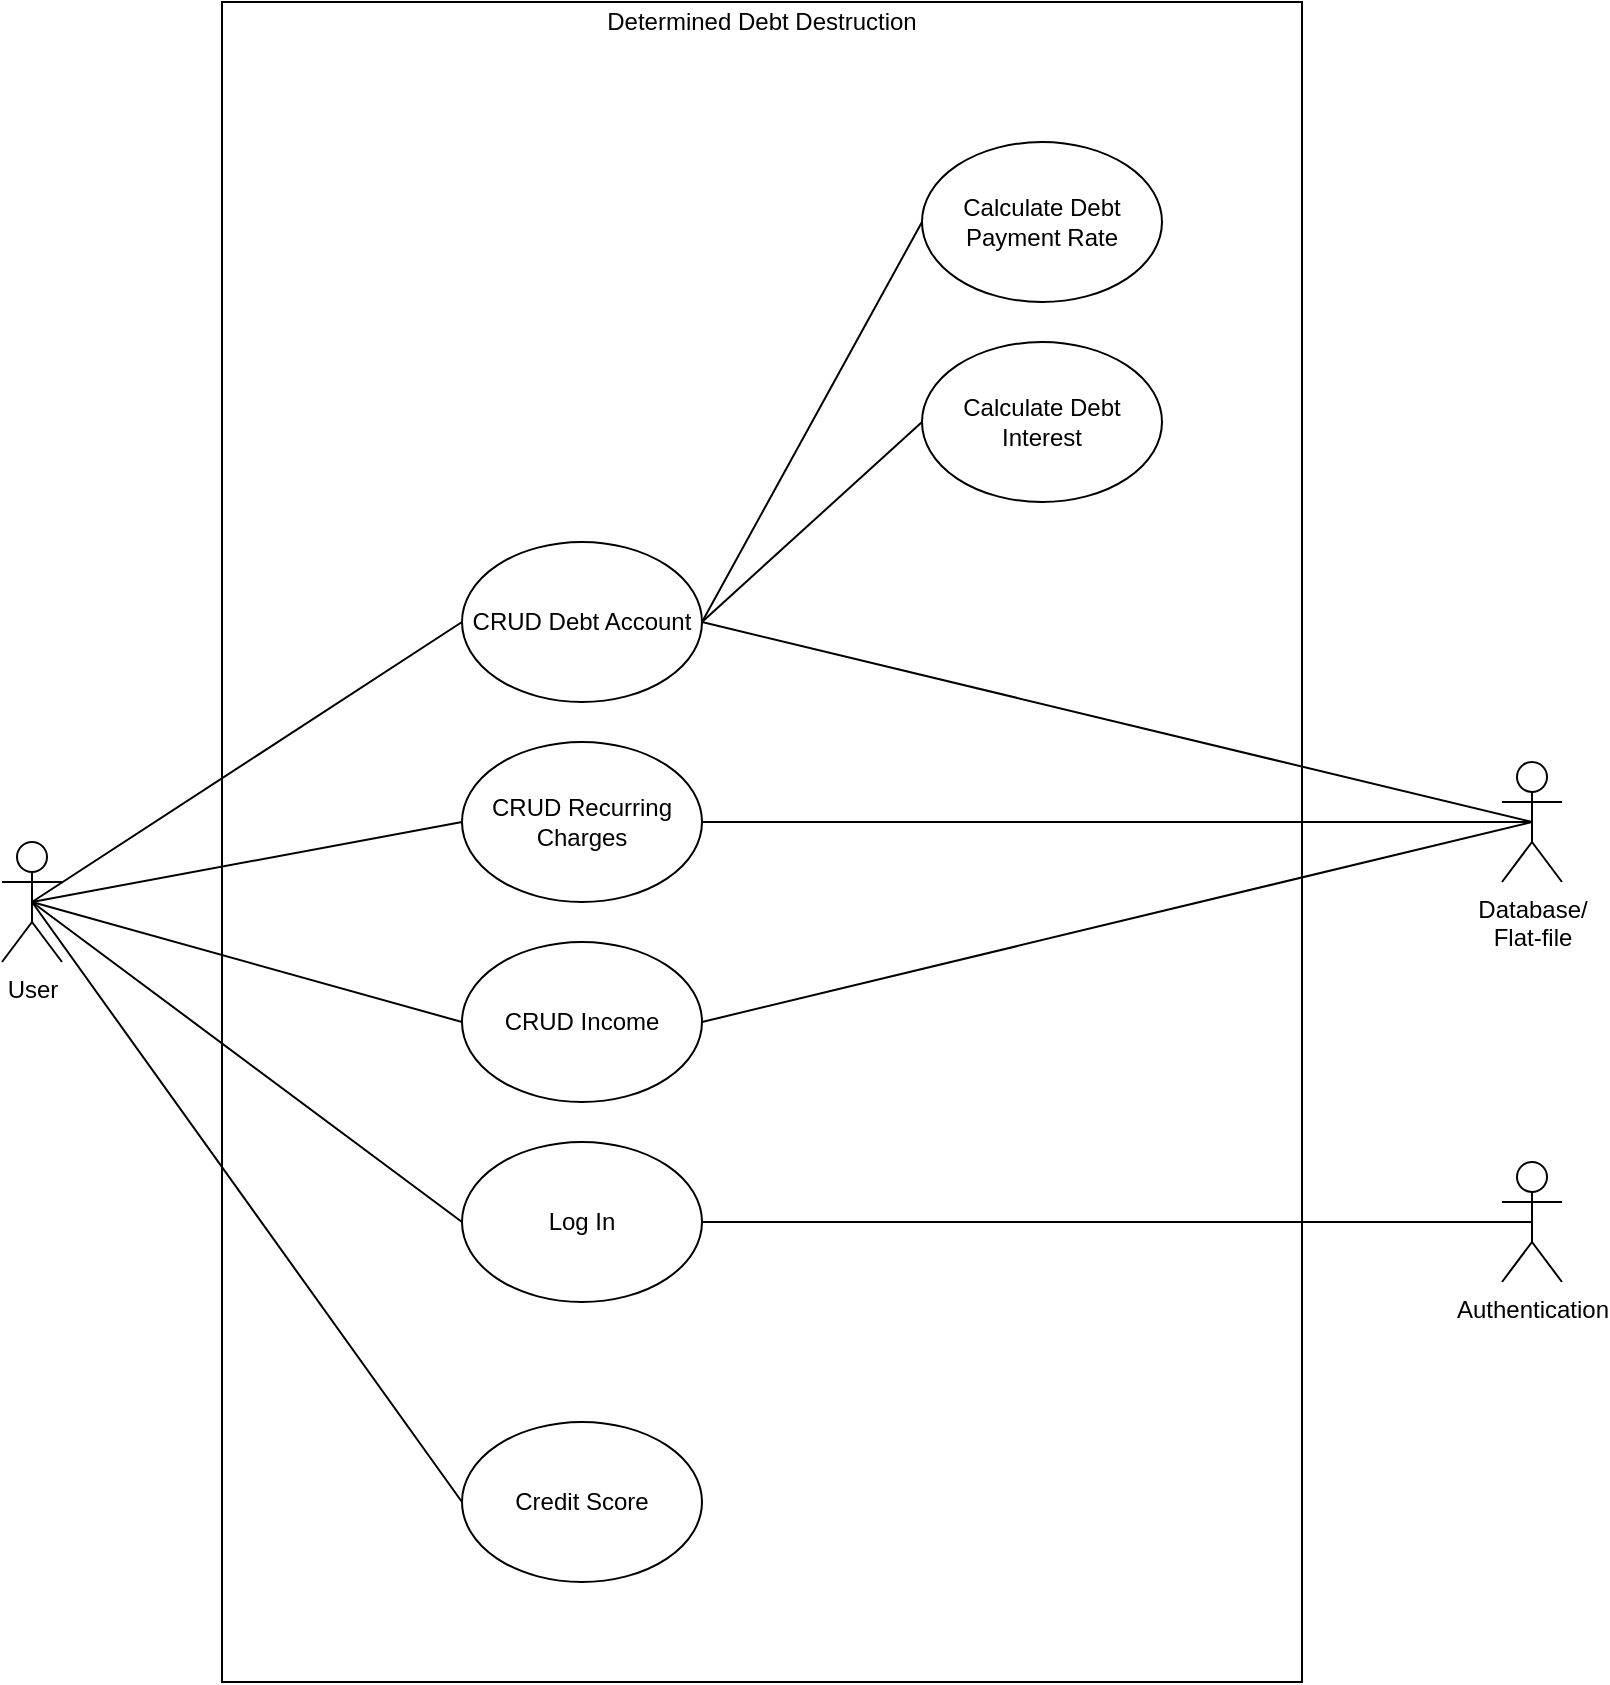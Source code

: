 <mxfile version="15.0.3" type="github">
  <diagram id="iCk0-uuXN-dzac4KxJ9Y" name="Page-1">
    <mxGraphModel dx="1422" dy="786" grid="1" gridSize="10" guides="1" tooltips="1" connect="1" arrows="1" fold="1" page="1" pageScale="1" pageWidth="850" pageHeight="1100" math="0" shadow="0">
      <root>
        <mxCell id="0" />
        <mxCell id="1" parent="0" />
        <mxCell id="8YqOOLgah7Gyamwj7_4v-40" value="Determined Debt Destruction&lt;br&gt;&lt;br&gt;&lt;br&gt;&lt;br&gt;&lt;br&gt;&lt;br&gt;&lt;br&gt;&lt;br&gt;&lt;br&gt;&lt;br&gt;&lt;br&gt;&lt;br&gt;&lt;br&gt;&lt;br&gt;&lt;br&gt;&lt;br&gt;&lt;br&gt;&lt;br&gt;&lt;br&gt;&lt;br&gt;&lt;br&gt;&lt;br&gt;&lt;br&gt;&lt;br&gt;&lt;br&gt;&lt;br&gt;&lt;br&gt;&lt;br&gt;&lt;br&gt;&lt;br&gt;&lt;br&gt;&lt;br&gt;&lt;br&gt;&lt;br&gt;&lt;br&gt;&lt;br&gt;&lt;br&gt;&lt;br&gt;&lt;br&gt;&lt;br&gt;&lt;br&gt;&lt;br&gt;&lt;br&gt;&lt;br&gt;&lt;br&gt;&lt;br&gt;&lt;br&gt;&lt;br&gt;&lt;br&gt;&lt;br&gt;&lt;br&gt;&lt;br&gt;&lt;br&gt;&lt;br&gt;&lt;br&gt;&lt;br&gt;&lt;br&gt;&lt;br&gt;" style="rounded=0;whiteSpace=wrap;html=1;" vertex="1" parent="1">
          <mxGeometry x="140" y="90" width="540" height="840" as="geometry" />
        </mxCell>
        <mxCell id="8YqOOLgah7Gyamwj7_4v-1" value="User" style="shape=umlActor;verticalLabelPosition=bottom;verticalAlign=top;html=1;outlineConnect=0;" vertex="1" parent="1">
          <mxGeometry x="30" y="510" width="30" height="60" as="geometry" />
        </mxCell>
        <mxCell id="8YqOOLgah7Gyamwj7_4v-3" value="CRUD Debt Account" style="ellipse;whiteSpace=wrap;html=1;" vertex="1" parent="1">
          <mxGeometry x="260" y="360" width="120" height="80" as="geometry" />
        </mxCell>
        <mxCell id="8YqOOLgah7Gyamwj7_4v-7" value="CRUD Recurring Charges" style="ellipse;whiteSpace=wrap;html=1;" vertex="1" parent="1">
          <mxGeometry x="260" y="460" width="120" height="80" as="geometry" />
        </mxCell>
        <mxCell id="8YqOOLgah7Gyamwj7_4v-12" value="CRUD Income" style="ellipse;whiteSpace=wrap;html=1;" vertex="1" parent="1">
          <mxGeometry x="260" y="560" width="120" height="80" as="geometry" />
        </mxCell>
        <mxCell id="8YqOOLgah7Gyamwj7_4v-15" value="Calculate Debt Payment Rate" style="ellipse;whiteSpace=wrap;html=1;" vertex="1" parent="1">
          <mxGeometry x="490" y="160" width="120" height="80" as="geometry" />
        </mxCell>
        <mxCell id="8YqOOLgah7Gyamwj7_4v-16" value="Calculate Debt Interest" style="ellipse;whiteSpace=wrap;html=1;" vertex="1" parent="1">
          <mxGeometry x="490" y="260" width="120" height="80" as="geometry" />
        </mxCell>
        <mxCell id="8YqOOLgah7Gyamwj7_4v-23" value="" style="endArrow=none;html=1;exitX=1;exitY=0.5;exitDx=0;exitDy=0;entryX=0;entryY=0.5;entryDx=0;entryDy=0;" edge="1" parent="1" source="8YqOOLgah7Gyamwj7_4v-3" target="8YqOOLgah7Gyamwj7_4v-15">
          <mxGeometry width="50" height="50" relative="1" as="geometry">
            <mxPoint x="410" y="330" as="sourcePoint" />
            <mxPoint x="460" y="280" as="targetPoint" />
          </mxGeometry>
        </mxCell>
        <mxCell id="8YqOOLgah7Gyamwj7_4v-24" value="" style="endArrow=none;html=1;exitX=1;exitY=0.5;exitDx=0;exitDy=0;entryX=0;entryY=0.5;entryDx=0;entryDy=0;" edge="1" parent="1" source="8YqOOLgah7Gyamwj7_4v-3" target="8YqOOLgah7Gyamwj7_4v-16">
          <mxGeometry width="50" height="50" relative="1" as="geometry">
            <mxPoint x="490" y="530" as="sourcePoint" />
            <mxPoint x="540" y="480" as="targetPoint" />
          </mxGeometry>
        </mxCell>
        <mxCell id="8YqOOLgah7Gyamwj7_4v-25" value="" style="endArrow=none;html=1;exitX=0.5;exitY=0.5;exitDx=0;exitDy=0;exitPerimeter=0;entryX=0;entryY=0.5;entryDx=0;entryDy=0;" edge="1" parent="1" source="8YqOOLgah7Gyamwj7_4v-1" target="8YqOOLgah7Gyamwj7_4v-3">
          <mxGeometry width="50" height="50" relative="1" as="geometry">
            <mxPoint x="300" y="630" as="sourcePoint" />
            <mxPoint x="350" y="580" as="targetPoint" />
          </mxGeometry>
        </mxCell>
        <mxCell id="8YqOOLgah7Gyamwj7_4v-26" value="" style="endArrow=none;html=1;exitX=0.5;exitY=0.5;exitDx=0;exitDy=0;exitPerimeter=0;entryX=0;entryY=0.5;entryDx=0;entryDy=0;" edge="1" parent="1" source="8YqOOLgah7Gyamwj7_4v-1" target="8YqOOLgah7Gyamwj7_4v-7">
          <mxGeometry width="50" height="50" relative="1" as="geometry">
            <mxPoint x="200" y="620" as="sourcePoint" />
            <mxPoint x="250" y="570" as="targetPoint" />
          </mxGeometry>
        </mxCell>
        <mxCell id="8YqOOLgah7Gyamwj7_4v-27" value="" style="endArrow=none;html=1;exitX=0.5;exitY=0.5;exitDx=0;exitDy=0;exitPerimeter=0;entryX=0;entryY=0.5;entryDx=0;entryDy=0;" edge="1" parent="1" source="8YqOOLgah7Gyamwj7_4v-1" target="8YqOOLgah7Gyamwj7_4v-12">
          <mxGeometry width="50" height="50" relative="1" as="geometry">
            <mxPoint x="230" y="670" as="sourcePoint" />
            <mxPoint x="280" y="620" as="targetPoint" />
          </mxGeometry>
        </mxCell>
        <mxCell id="8YqOOLgah7Gyamwj7_4v-28" value="Database/&lt;br&gt;Flat-file" style="shape=umlActor;verticalLabelPosition=bottom;verticalAlign=top;html=1;outlineConnect=0;" vertex="1" parent="1">
          <mxGeometry x="780" y="470" width="30" height="60" as="geometry" />
        </mxCell>
        <mxCell id="8YqOOLgah7Gyamwj7_4v-30" value="" style="endArrow=none;html=1;exitX=1;exitY=0.5;exitDx=0;exitDy=0;entryX=0.5;entryY=0.5;entryDx=0;entryDy=0;entryPerimeter=0;" edge="1" parent="1" source="8YqOOLgah7Gyamwj7_4v-3" target="8YqOOLgah7Gyamwj7_4v-28">
          <mxGeometry width="50" height="50" relative="1" as="geometry">
            <mxPoint x="470" y="630" as="sourcePoint" />
            <mxPoint x="520" y="580" as="targetPoint" />
          </mxGeometry>
        </mxCell>
        <mxCell id="8YqOOLgah7Gyamwj7_4v-31" value="" style="endArrow=none;html=1;exitX=1;exitY=0.5;exitDx=0;exitDy=0;entryX=0.5;entryY=0.5;entryDx=0;entryDy=0;entryPerimeter=0;" edge="1" parent="1" source="8YqOOLgah7Gyamwj7_4v-7" target="8YqOOLgah7Gyamwj7_4v-28">
          <mxGeometry width="50" height="50" relative="1" as="geometry">
            <mxPoint x="460" y="620" as="sourcePoint" />
            <mxPoint x="775" y="462" as="targetPoint" />
          </mxGeometry>
        </mxCell>
        <mxCell id="8YqOOLgah7Gyamwj7_4v-32" value="" style="endArrow=none;html=1;exitX=1;exitY=0.5;exitDx=0;exitDy=0;entryX=0.5;entryY=0.5;entryDx=0;entryDy=0;entryPerimeter=0;" edge="1" parent="1" source="8YqOOLgah7Gyamwj7_4v-12" target="8YqOOLgah7Gyamwj7_4v-28">
          <mxGeometry width="50" height="50" relative="1" as="geometry">
            <mxPoint x="460" y="620" as="sourcePoint" />
            <mxPoint x="510" y="570" as="targetPoint" />
          </mxGeometry>
        </mxCell>
        <mxCell id="8YqOOLgah7Gyamwj7_4v-33" value="Authentication" style="shape=umlActor;verticalLabelPosition=bottom;verticalAlign=top;html=1;outlineConnect=0;" vertex="1" parent="1">
          <mxGeometry x="780" y="670" width="30" height="60" as="geometry" />
        </mxCell>
        <mxCell id="8YqOOLgah7Gyamwj7_4v-35" value="Log In" style="ellipse;whiteSpace=wrap;html=1;" vertex="1" parent="1">
          <mxGeometry x="260" y="660" width="120" height="80" as="geometry" />
        </mxCell>
        <mxCell id="8YqOOLgah7Gyamwj7_4v-36" value="" style="endArrow=none;html=1;exitX=0.5;exitY=0.5;exitDx=0;exitDy=0;exitPerimeter=0;entryX=0;entryY=0.5;entryDx=0;entryDy=0;" edge="1" parent="1" source="8YqOOLgah7Gyamwj7_4v-1" target="8YqOOLgah7Gyamwj7_4v-35">
          <mxGeometry width="50" height="50" relative="1" as="geometry">
            <mxPoint x="170" y="790" as="sourcePoint" />
            <mxPoint x="220" y="740" as="targetPoint" />
          </mxGeometry>
        </mxCell>
        <mxCell id="8YqOOLgah7Gyamwj7_4v-37" value="" style="endArrow=none;html=1;exitX=1;exitY=0.5;exitDx=0;exitDy=0;entryX=0.5;entryY=0.5;entryDx=0;entryDy=0;entryPerimeter=0;" edge="1" parent="1" source="8YqOOLgah7Gyamwj7_4v-35" target="8YqOOLgah7Gyamwj7_4v-33">
          <mxGeometry width="50" height="50" relative="1" as="geometry">
            <mxPoint x="520" y="810" as="sourcePoint" />
            <mxPoint x="570" y="760" as="targetPoint" />
          </mxGeometry>
        </mxCell>
        <mxCell id="8YqOOLgah7Gyamwj7_4v-38" value="Credit Score" style="ellipse;whiteSpace=wrap;html=1;" vertex="1" parent="1">
          <mxGeometry x="260" y="800" width="120" height="80" as="geometry" />
        </mxCell>
        <mxCell id="8YqOOLgah7Gyamwj7_4v-39" value="" style="endArrow=none;html=1;exitX=0.5;exitY=0.5;exitDx=0;exitDy=0;exitPerimeter=0;entryX=0;entryY=0.5;entryDx=0;entryDy=0;" edge="1" parent="1" source="8YqOOLgah7Gyamwj7_4v-1" target="8YqOOLgah7Gyamwj7_4v-38">
          <mxGeometry width="50" height="50" relative="1" as="geometry">
            <mxPoint x="130" y="800" as="sourcePoint" />
            <mxPoint x="180" y="750" as="targetPoint" />
          </mxGeometry>
        </mxCell>
      </root>
    </mxGraphModel>
  </diagram>
</mxfile>

